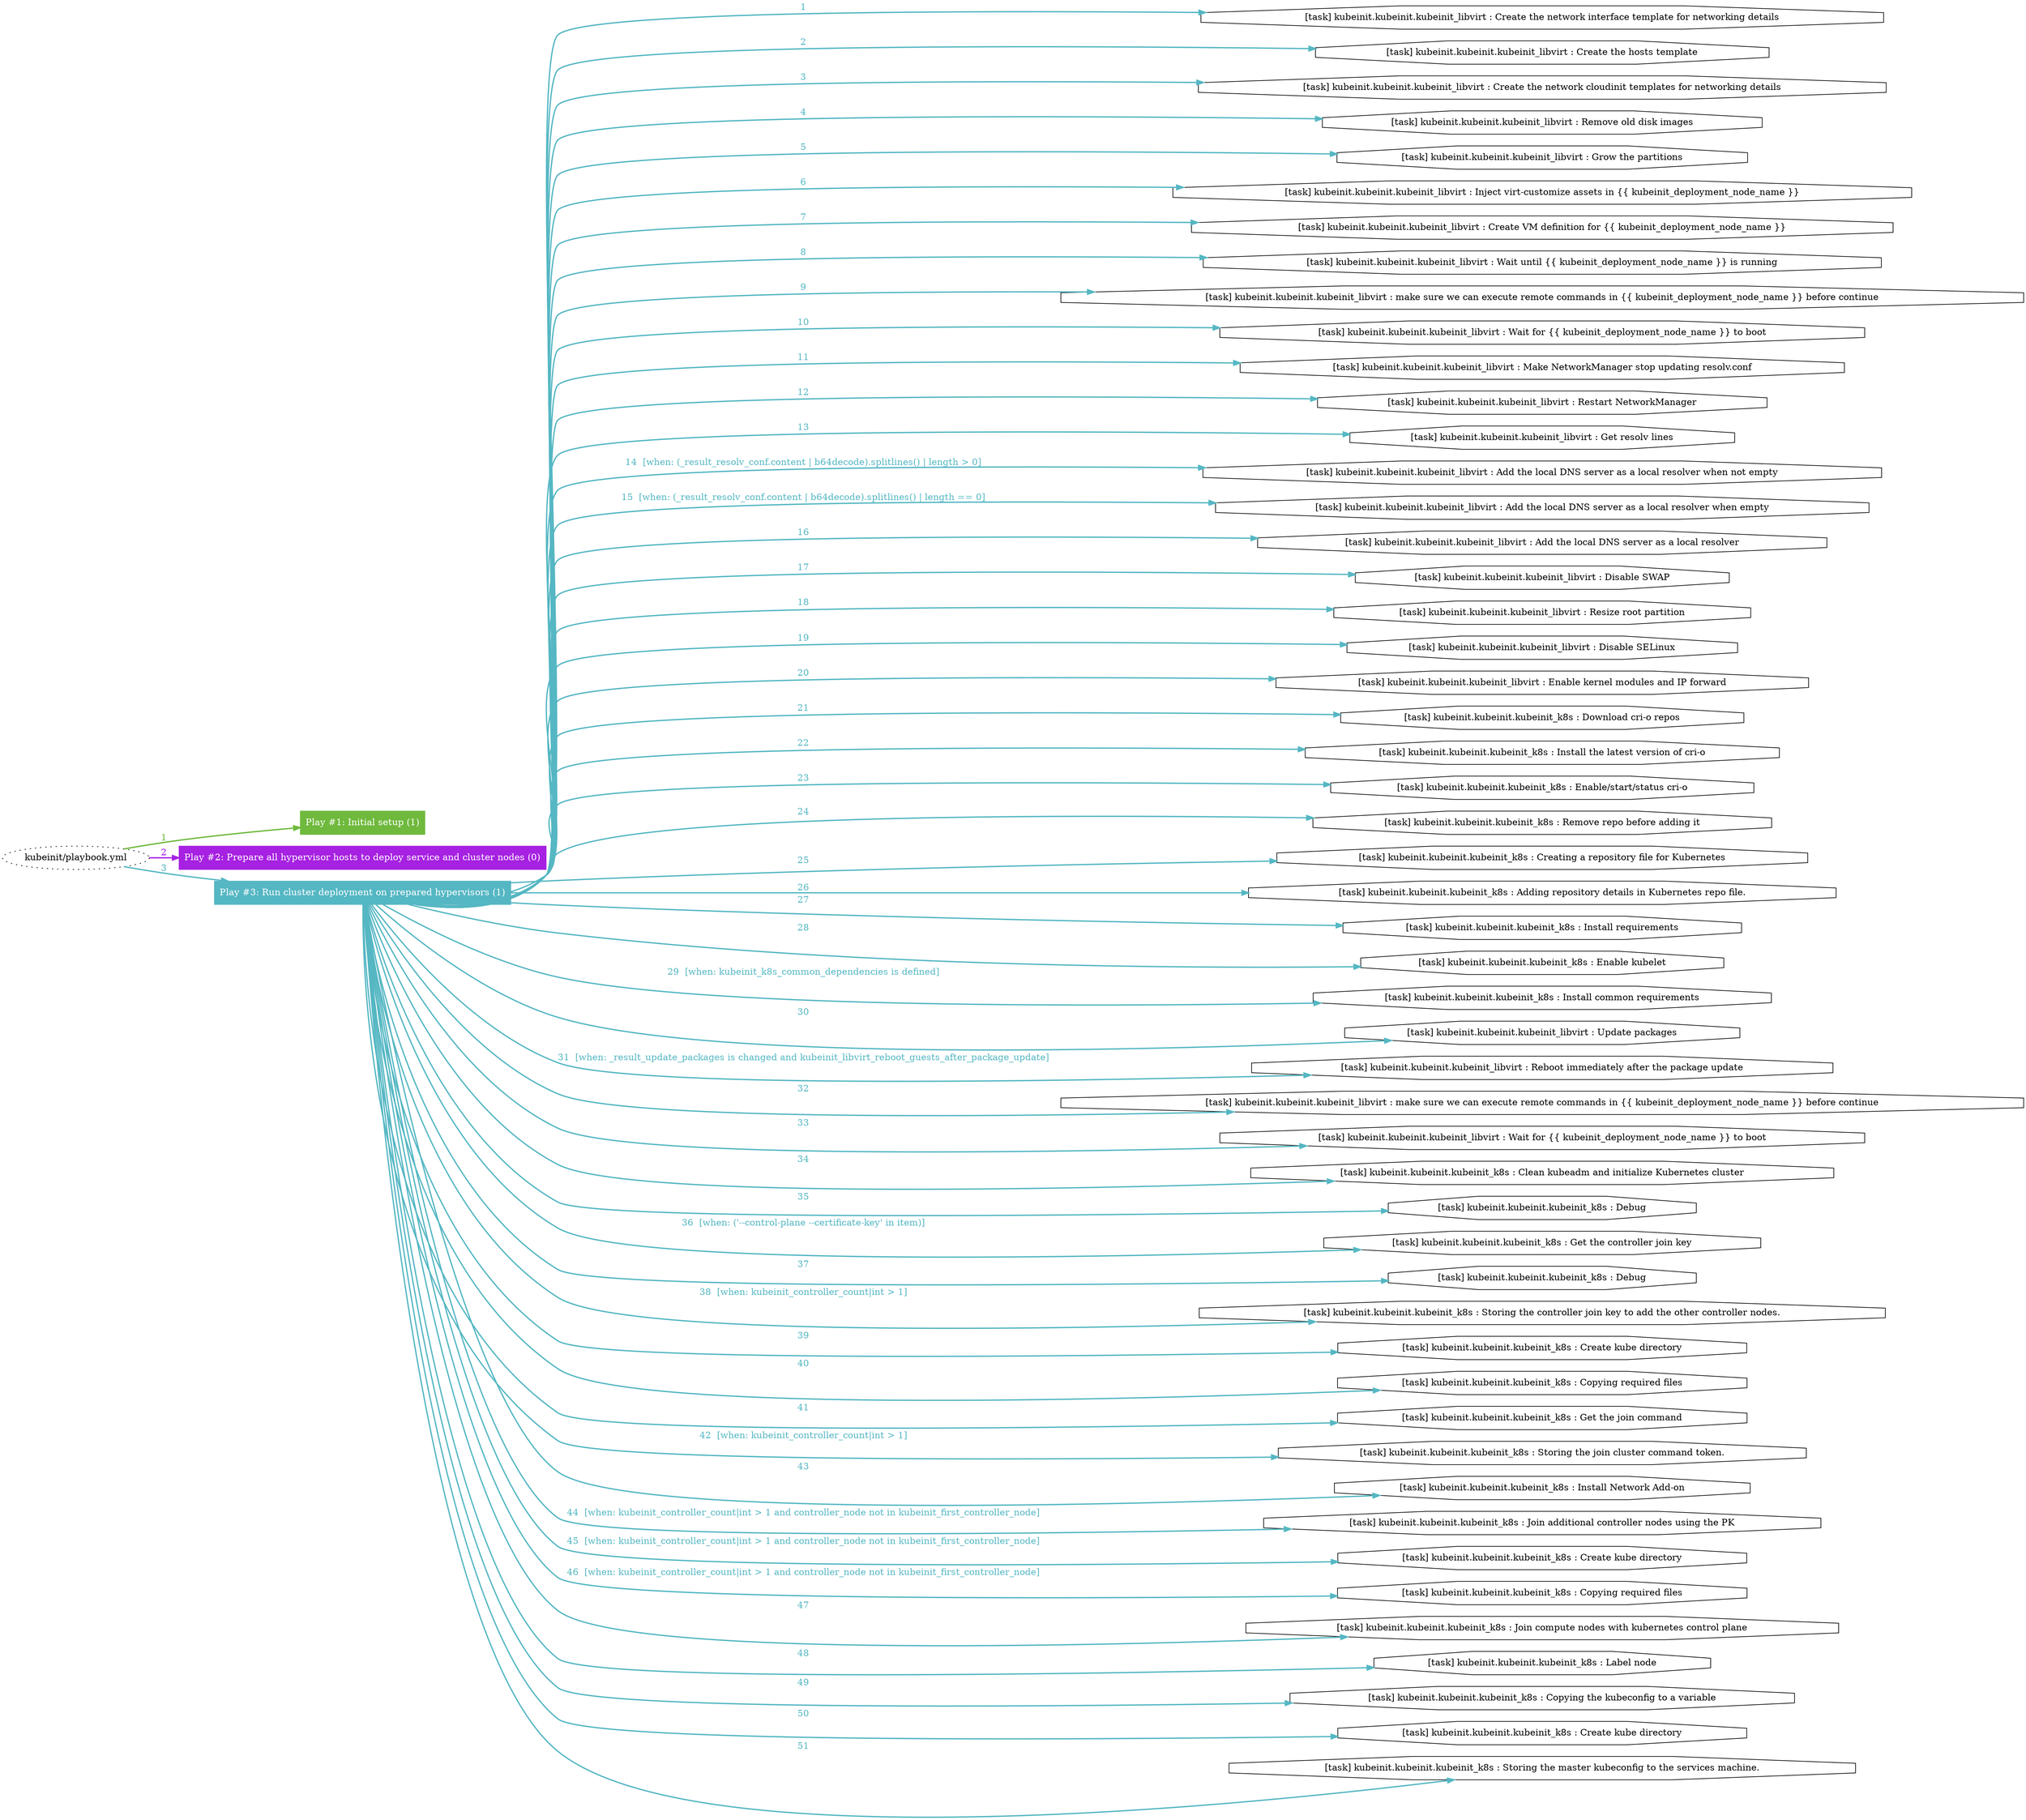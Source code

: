 digraph "kubeinit/playbook.yml "{
	graph [concentrate=true ordering=in rankdir=LR ratio=fill]
	edge [esep=5 sep=10]
	"kubeinit/playbook.yml" [id=root_node style=dotted]
	subgraph "Play #1: Initial setup (1) "{
		"Play #1: Initial setup (1)" [color="#6fb93d" fontcolor="#ffffff" id="play_e5c22b72-7e9c-4a1f-8862-897036be38ac" shape=box style=filled tooltip=localhost]
		"kubeinit/playbook.yml" -> "Play #1: Initial setup (1)" [label=1 color="#6fb93d" fontcolor="#6fb93d" id="edge_e3e21817-93b1-4a2f-8c13-40b528638394" style=bold]
	}
	subgraph "Play #2: Prepare all hypervisor hosts to deploy service and cluster nodes (0) "{
		"Play #2: Prepare all hypervisor hosts to deploy service and cluster nodes (0)" [color="#a621e1" fontcolor="#ffffff" id="play_58d29c93-9e50-4f4d-bc79-5d04fa053201" shape=box style=filled tooltip=""]
		"kubeinit/playbook.yml" -> "Play #2: Prepare all hypervisor hosts to deploy service and cluster nodes (0)" [label=2 color="#a621e1" fontcolor="#a621e1" id="edge_a31a8cf8-fc87-4d6c-abe2-1da456d46f84" style=bold]
	}
	subgraph "Play #3: Run cluster deployment on prepared hypervisors (1) "{
		"Play #3: Run cluster deployment on prepared hypervisors (1)" [color="#55b7c3" fontcolor="#ffffff" id="play_83b7996a-c3f9-4e87-8093-d6be635441e0" shape=box style=filled tooltip=localhost]
		"kubeinit/playbook.yml" -> "Play #3: Run cluster deployment on prepared hypervisors (1)" [label=3 color="#55b7c3" fontcolor="#55b7c3" id="edge_ff6622ec-8580-43e3-9ac4-b8dbac9e6369" style=bold]
		"task_6fc8f6ea-4069-4e95-81b9-8b8153967a2b" [label="[task] kubeinit.kubeinit.kubeinit_libvirt : Create the network interface template for networking details" id="task_6fc8f6ea-4069-4e95-81b9-8b8153967a2b" shape=octagon tooltip="[task] kubeinit.kubeinit.kubeinit_libvirt : Create the network interface template for networking details"]
		"Play #3: Run cluster deployment on prepared hypervisors (1)" -> "task_6fc8f6ea-4069-4e95-81b9-8b8153967a2b" [label=1 color="#55b7c3" fontcolor="#55b7c3" id="edge_3250efeb-4d01-4830-91e6-9759f1ef7f8f" style=bold]
		"task_e8ae8ad5-d3e3-4514-ae3f-3230ce0ba55b" [label="[task] kubeinit.kubeinit.kubeinit_libvirt : Create the hosts template" id="task_e8ae8ad5-d3e3-4514-ae3f-3230ce0ba55b" shape=octagon tooltip="[task] kubeinit.kubeinit.kubeinit_libvirt : Create the hosts template"]
		"Play #3: Run cluster deployment on prepared hypervisors (1)" -> "task_e8ae8ad5-d3e3-4514-ae3f-3230ce0ba55b" [label=2 color="#55b7c3" fontcolor="#55b7c3" id="edge_bc5239d7-55a4-4762-b227-476c934d0af2" style=bold]
		"task_f0c6232e-9485-461a-aa81-e69d14f0d807" [label="[task] kubeinit.kubeinit.kubeinit_libvirt : Create the network cloudinit templates for networking details" id="task_f0c6232e-9485-461a-aa81-e69d14f0d807" shape=octagon tooltip="[task] kubeinit.kubeinit.kubeinit_libvirt : Create the network cloudinit templates for networking details"]
		"Play #3: Run cluster deployment on prepared hypervisors (1)" -> "task_f0c6232e-9485-461a-aa81-e69d14f0d807" [label=3 color="#55b7c3" fontcolor="#55b7c3" id="edge_3641c7bc-495e-44b4-b8ff-50eb22669a4b" style=bold]
		"task_d7a1d3bd-b29c-44d9-816a-b2c5f3acc6b9" [label="[task] kubeinit.kubeinit.kubeinit_libvirt : Remove old disk images" id="task_d7a1d3bd-b29c-44d9-816a-b2c5f3acc6b9" shape=octagon tooltip="[task] kubeinit.kubeinit.kubeinit_libvirt : Remove old disk images"]
		"Play #3: Run cluster deployment on prepared hypervisors (1)" -> "task_d7a1d3bd-b29c-44d9-816a-b2c5f3acc6b9" [label=4 color="#55b7c3" fontcolor="#55b7c3" id="edge_ea76cab5-7829-4152-adb6-5322f011ea32" style=bold]
		"task_445faaca-e91d-4d3f-9a0b-c44372ba836d" [label="[task] kubeinit.kubeinit.kubeinit_libvirt : Grow the partitions" id="task_445faaca-e91d-4d3f-9a0b-c44372ba836d" shape=octagon tooltip="[task] kubeinit.kubeinit.kubeinit_libvirt : Grow the partitions"]
		"Play #3: Run cluster deployment on prepared hypervisors (1)" -> "task_445faaca-e91d-4d3f-9a0b-c44372ba836d" [label=5 color="#55b7c3" fontcolor="#55b7c3" id="edge_00609875-e89d-4dd1-8f6b-6fb562ed98b5" style=bold]
		"task_e155af35-c3b6-4682-85ba-f16128625b9a" [label="[task] kubeinit.kubeinit.kubeinit_libvirt : Inject virt-customize assets in {{ kubeinit_deployment_node_name }}" id="task_e155af35-c3b6-4682-85ba-f16128625b9a" shape=octagon tooltip="[task] kubeinit.kubeinit.kubeinit_libvirt : Inject virt-customize assets in {{ kubeinit_deployment_node_name }}"]
		"Play #3: Run cluster deployment on prepared hypervisors (1)" -> "task_e155af35-c3b6-4682-85ba-f16128625b9a" [label=6 color="#55b7c3" fontcolor="#55b7c3" id="edge_e9366eee-7c3b-4fc5-9942-6ba0ad6816cb" style=bold]
		"task_cec3d038-5d10-4f44-8450-3e31b238dcf6" [label="[task] kubeinit.kubeinit.kubeinit_libvirt : Create VM definition for {{ kubeinit_deployment_node_name }}" id="task_cec3d038-5d10-4f44-8450-3e31b238dcf6" shape=octagon tooltip="[task] kubeinit.kubeinit.kubeinit_libvirt : Create VM definition for {{ kubeinit_deployment_node_name }}"]
		"Play #3: Run cluster deployment on prepared hypervisors (1)" -> "task_cec3d038-5d10-4f44-8450-3e31b238dcf6" [label=7 color="#55b7c3" fontcolor="#55b7c3" id="edge_0ce65924-83d8-49e6-8ca1-37a44c5d459d" style=bold]
		"task_6877a9b8-643c-4105-a580-66eac81d7a82" [label="[task] kubeinit.kubeinit.kubeinit_libvirt : Wait until {{ kubeinit_deployment_node_name }} is running" id="task_6877a9b8-643c-4105-a580-66eac81d7a82" shape=octagon tooltip="[task] kubeinit.kubeinit.kubeinit_libvirt : Wait until {{ kubeinit_deployment_node_name }} is running"]
		"Play #3: Run cluster deployment on prepared hypervisors (1)" -> "task_6877a9b8-643c-4105-a580-66eac81d7a82" [label=8 color="#55b7c3" fontcolor="#55b7c3" id="edge_49e9308c-d786-4b37-95e9-630be21ba07e" style=bold]
		"task_6a4b425c-8d2f-46d4-be13-46848eb9890a" [label="[task] kubeinit.kubeinit.kubeinit_libvirt : make sure we can execute remote commands in {{ kubeinit_deployment_node_name }} before continue" id="task_6a4b425c-8d2f-46d4-be13-46848eb9890a" shape=octagon tooltip="[task] kubeinit.kubeinit.kubeinit_libvirt : make sure we can execute remote commands in {{ kubeinit_deployment_node_name }} before continue"]
		"Play #3: Run cluster deployment on prepared hypervisors (1)" -> "task_6a4b425c-8d2f-46d4-be13-46848eb9890a" [label=9 color="#55b7c3" fontcolor="#55b7c3" id="edge_72467d2d-cbcd-438c-a9b6-d554ab411f46" style=bold]
		"task_f1267b7c-5b1c-4831-b598-6a3602b486ed" [label="[task] kubeinit.kubeinit.kubeinit_libvirt : Wait for {{ kubeinit_deployment_node_name }} to boot" id="task_f1267b7c-5b1c-4831-b598-6a3602b486ed" shape=octagon tooltip="[task] kubeinit.kubeinit.kubeinit_libvirt : Wait for {{ kubeinit_deployment_node_name }} to boot"]
		"Play #3: Run cluster deployment on prepared hypervisors (1)" -> "task_f1267b7c-5b1c-4831-b598-6a3602b486ed" [label=10 color="#55b7c3" fontcolor="#55b7c3" id="edge_82d3dfa6-b1dd-45fc-8e32-edfe295785e9" style=bold]
		"task_9c6b2e88-66c9-4c2f-b996-edeef8791819" [label="[task] kubeinit.kubeinit.kubeinit_libvirt : Make NetworkManager stop updating resolv.conf" id="task_9c6b2e88-66c9-4c2f-b996-edeef8791819" shape=octagon tooltip="[task] kubeinit.kubeinit.kubeinit_libvirt : Make NetworkManager stop updating resolv.conf"]
		"Play #3: Run cluster deployment on prepared hypervisors (1)" -> "task_9c6b2e88-66c9-4c2f-b996-edeef8791819" [label=11 color="#55b7c3" fontcolor="#55b7c3" id="edge_26518373-b149-4233-bd02-aa26dbd86236" style=bold]
		"task_bbb384bd-49f0-4107-a22d-e91d526d6326" [label="[task] kubeinit.kubeinit.kubeinit_libvirt : Restart NetworkManager" id="task_bbb384bd-49f0-4107-a22d-e91d526d6326" shape=octagon tooltip="[task] kubeinit.kubeinit.kubeinit_libvirt : Restart NetworkManager"]
		"Play #3: Run cluster deployment on prepared hypervisors (1)" -> "task_bbb384bd-49f0-4107-a22d-e91d526d6326" [label=12 color="#55b7c3" fontcolor="#55b7c3" id="edge_29af464f-9d67-4ef3-a923-9b13b7b19260" style=bold]
		"task_42b62935-2e92-4a5f-891e-a3094a29337e" [label="[task] kubeinit.kubeinit.kubeinit_libvirt : Get resolv lines" id="task_42b62935-2e92-4a5f-891e-a3094a29337e" shape=octagon tooltip="[task] kubeinit.kubeinit.kubeinit_libvirt : Get resolv lines"]
		"Play #3: Run cluster deployment on prepared hypervisors (1)" -> "task_42b62935-2e92-4a5f-891e-a3094a29337e" [label=13 color="#55b7c3" fontcolor="#55b7c3" id="edge_b8ce7ec8-0d29-4d99-b8b9-49cd7a19d340" style=bold]
		"task_76deffe6-9041-41fe-89ff-ac3d843f5ff5" [label="[task] kubeinit.kubeinit.kubeinit_libvirt : Add the local DNS server as a local resolver when not empty" id="task_76deffe6-9041-41fe-89ff-ac3d843f5ff5" shape=octagon tooltip="[task] kubeinit.kubeinit.kubeinit_libvirt : Add the local DNS server as a local resolver when not empty"]
		"Play #3: Run cluster deployment on prepared hypervisors (1)" -> "task_76deffe6-9041-41fe-89ff-ac3d843f5ff5" [label="14  [when: (_result_resolv_conf.content | b64decode).splitlines() | length > 0]" color="#55b7c3" fontcolor="#55b7c3" id="edge_8d18c1f1-70fa-4fd3-978c-814281e0e94d" style=bold]
		"task_01b01865-57a4-4e6c-a84b-939ee645b84b" [label="[task] kubeinit.kubeinit.kubeinit_libvirt : Add the local DNS server as a local resolver when empty" id="task_01b01865-57a4-4e6c-a84b-939ee645b84b" shape=octagon tooltip="[task] kubeinit.kubeinit.kubeinit_libvirt : Add the local DNS server as a local resolver when empty"]
		"Play #3: Run cluster deployment on prepared hypervisors (1)" -> "task_01b01865-57a4-4e6c-a84b-939ee645b84b" [label="15  [when: (_result_resolv_conf.content | b64decode).splitlines() | length == 0]" color="#55b7c3" fontcolor="#55b7c3" id="edge_1cdf4f8e-a7b4-4430-be77-8d51eda2dbe2" style=bold]
		"task_3de7c7c7-43c8-4d39-bbcd-c636a52792ca" [label="[task] kubeinit.kubeinit.kubeinit_libvirt : Add the local DNS server as a local resolver" id="task_3de7c7c7-43c8-4d39-bbcd-c636a52792ca" shape=octagon tooltip="[task] kubeinit.kubeinit.kubeinit_libvirt : Add the local DNS server as a local resolver"]
		"Play #3: Run cluster deployment on prepared hypervisors (1)" -> "task_3de7c7c7-43c8-4d39-bbcd-c636a52792ca" [label=16 color="#55b7c3" fontcolor="#55b7c3" id="edge_3ab8442a-9c7a-48bd-92cd-5aefeaf9d579" style=bold]
		"task_7fc0a7d5-1371-4426-94a2-94cf4a69fba5" [label="[task] kubeinit.kubeinit.kubeinit_libvirt : Disable SWAP" id="task_7fc0a7d5-1371-4426-94a2-94cf4a69fba5" shape=octagon tooltip="[task] kubeinit.kubeinit.kubeinit_libvirt : Disable SWAP"]
		"Play #3: Run cluster deployment on prepared hypervisors (1)" -> "task_7fc0a7d5-1371-4426-94a2-94cf4a69fba5" [label=17 color="#55b7c3" fontcolor="#55b7c3" id="edge_4954041f-0397-45e0-820f-7660d082d00e" style=bold]
		"task_df6de881-61ce-4814-89f7-795b6f70653e" [label="[task] kubeinit.kubeinit.kubeinit_libvirt : Resize root partition" id="task_df6de881-61ce-4814-89f7-795b6f70653e" shape=octagon tooltip="[task] kubeinit.kubeinit.kubeinit_libvirt : Resize root partition"]
		"Play #3: Run cluster deployment on prepared hypervisors (1)" -> "task_df6de881-61ce-4814-89f7-795b6f70653e" [label=18 color="#55b7c3" fontcolor="#55b7c3" id="edge_47f3617b-67b7-481c-8a25-65dc1781b610" style=bold]
		"task_c2837d37-aeec-4f4a-8802-1de22a0f71af" [label="[task] kubeinit.kubeinit.kubeinit_libvirt : Disable SELinux" id="task_c2837d37-aeec-4f4a-8802-1de22a0f71af" shape=octagon tooltip="[task] kubeinit.kubeinit.kubeinit_libvirt : Disable SELinux"]
		"Play #3: Run cluster deployment on prepared hypervisors (1)" -> "task_c2837d37-aeec-4f4a-8802-1de22a0f71af" [label=19 color="#55b7c3" fontcolor="#55b7c3" id="edge_267ab612-1ffa-49b0-9e01-ef665971e886" style=bold]
		"task_f18aaa03-9f2e-4552-88c1-3076a5155001" [label="[task] kubeinit.kubeinit.kubeinit_libvirt : Enable kernel modules and IP forward" id="task_f18aaa03-9f2e-4552-88c1-3076a5155001" shape=octagon tooltip="[task] kubeinit.kubeinit.kubeinit_libvirt : Enable kernel modules and IP forward"]
		"Play #3: Run cluster deployment on prepared hypervisors (1)" -> "task_f18aaa03-9f2e-4552-88c1-3076a5155001" [label=20 color="#55b7c3" fontcolor="#55b7c3" id="edge_0e909ca4-529a-46e6-962d-f34365499956" style=bold]
		"task_d51ae714-2df6-4d3f-93fa-735998c2ac0a" [label="[task] kubeinit.kubeinit.kubeinit_k8s : Download cri-o repos" id="task_d51ae714-2df6-4d3f-93fa-735998c2ac0a" shape=octagon tooltip="[task] kubeinit.kubeinit.kubeinit_k8s : Download cri-o repos"]
		"Play #3: Run cluster deployment on prepared hypervisors (1)" -> "task_d51ae714-2df6-4d3f-93fa-735998c2ac0a" [label=21 color="#55b7c3" fontcolor="#55b7c3" id="edge_c6921218-87ca-4532-8490-ef2320dd10fe" style=bold]
		"task_65b79ae4-0553-477f-a80d-855de87f5b9c" [label="[task] kubeinit.kubeinit.kubeinit_k8s : Install the latest version of cri-o" id="task_65b79ae4-0553-477f-a80d-855de87f5b9c" shape=octagon tooltip="[task] kubeinit.kubeinit.kubeinit_k8s : Install the latest version of cri-o"]
		"Play #3: Run cluster deployment on prepared hypervisors (1)" -> "task_65b79ae4-0553-477f-a80d-855de87f5b9c" [label=22 color="#55b7c3" fontcolor="#55b7c3" id="edge_0f37d193-1c0e-4333-a283-2dd576968d30" style=bold]
		"task_f6ad7e5c-f363-45fe-a964-112ecc2b3624" [label="[task] kubeinit.kubeinit.kubeinit_k8s : Enable/start/status cri-o" id="task_f6ad7e5c-f363-45fe-a964-112ecc2b3624" shape=octagon tooltip="[task] kubeinit.kubeinit.kubeinit_k8s : Enable/start/status cri-o"]
		"Play #3: Run cluster deployment on prepared hypervisors (1)" -> "task_f6ad7e5c-f363-45fe-a964-112ecc2b3624" [label=23 color="#55b7c3" fontcolor="#55b7c3" id="edge_b5521fca-3972-4fc6-8a80-1fc2de17228f" style=bold]
		"task_705d9558-b4ef-4efa-bd3a-5fff6214d114" [label="[task] kubeinit.kubeinit.kubeinit_k8s : Remove repo before adding it" id="task_705d9558-b4ef-4efa-bd3a-5fff6214d114" shape=octagon tooltip="[task] kubeinit.kubeinit.kubeinit_k8s : Remove repo before adding it"]
		"Play #3: Run cluster deployment on prepared hypervisors (1)" -> "task_705d9558-b4ef-4efa-bd3a-5fff6214d114" [label=24 color="#55b7c3" fontcolor="#55b7c3" id="edge_41f41509-4a51-49db-89f3-cc5272cec299" style=bold]
		"task_4422964a-a9ec-474e-8ea8-c67c061db0ae" [label="[task] kubeinit.kubeinit.kubeinit_k8s : Creating a repository file for Kubernetes" id="task_4422964a-a9ec-474e-8ea8-c67c061db0ae" shape=octagon tooltip="[task] kubeinit.kubeinit.kubeinit_k8s : Creating a repository file for Kubernetes"]
		"Play #3: Run cluster deployment on prepared hypervisors (1)" -> "task_4422964a-a9ec-474e-8ea8-c67c061db0ae" [label=25 color="#55b7c3" fontcolor="#55b7c3" id="edge_ac78ce35-0cae-437f-ac68-dd3383194530" style=bold]
		"task_646f62cd-b80c-456a-9e1e-62c30c7a4027" [label="[task] kubeinit.kubeinit.kubeinit_k8s : Adding repository details in Kubernetes repo file." id="task_646f62cd-b80c-456a-9e1e-62c30c7a4027" shape=octagon tooltip="[task] kubeinit.kubeinit.kubeinit_k8s : Adding repository details in Kubernetes repo file."]
		"Play #3: Run cluster deployment on prepared hypervisors (1)" -> "task_646f62cd-b80c-456a-9e1e-62c30c7a4027" [label=26 color="#55b7c3" fontcolor="#55b7c3" id="edge_5f2b486d-d5d7-4731-8690-eface7b07bcf" style=bold]
		"task_d04083e0-4b25-4ea5-8e08-3c32cd218532" [label="[task] kubeinit.kubeinit.kubeinit_k8s : Install requirements" id="task_d04083e0-4b25-4ea5-8e08-3c32cd218532" shape=octagon tooltip="[task] kubeinit.kubeinit.kubeinit_k8s : Install requirements"]
		"Play #3: Run cluster deployment on prepared hypervisors (1)" -> "task_d04083e0-4b25-4ea5-8e08-3c32cd218532" [label=27 color="#55b7c3" fontcolor="#55b7c3" id="edge_84b39c9f-c0aa-4586-acc4-c2959aa930a8" style=bold]
		"task_be8b66ac-c2db-4c47-beb8-7672c83c80b6" [label="[task] kubeinit.kubeinit.kubeinit_k8s : Enable kubelet" id="task_be8b66ac-c2db-4c47-beb8-7672c83c80b6" shape=octagon tooltip="[task] kubeinit.kubeinit.kubeinit_k8s : Enable kubelet"]
		"Play #3: Run cluster deployment on prepared hypervisors (1)" -> "task_be8b66ac-c2db-4c47-beb8-7672c83c80b6" [label=28 color="#55b7c3" fontcolor="#55b7c3" id="edge_36a1c541-046d-4024-abfb-a705dc214e7b" style=bold]
		"task_8e3d222c-3794-4ec6-be8f-6c5933c279a1" [label="[task] kubeinit.kubeinit.kubeinit_k8s : Install common requirements" id="task_8e3d222c-3794-4ec6-be8f-6c5933c279a1" shape=octagon tooltip="[task] kubeinit.kubeinit.kubeinit_k8s : Install common requirements"]
		"Play #3: Run cluster deployment on prepared hypervisors (1)" -> "task_8e3d222c-3794-4ec6-be8f-6c5933c279a1" [label="29  [when: kubeinit_k8s_common_dependencies is defined]" color="#55b7c3" fontcolor="#55b7c3" id="edge_96d84dd2-398f-4c72-8da6-cfc8d1392904" style=bold]
		"task_e4a311b7-1842-4a2e-bb6a-b2ad8aac8133" [label="[task] kubeinit.kubeinit.kubeinit_libvirt : Update packages" id="task_e4a311b7-1842-4a2e-bb6a-b2ad8aac8133" shape=octagon tooltip="[task] kubeinit.kubeinit.kubeinit_libvirt : Update packages"]
		"Play #3: Run cluster deployment on prepared hypervisors (1)" -> "task_e4a311b7-1842-4a2e-bb6a-b2ad8aac8133" [label=30 color="#55b7c3" fontcolor="#55b7c3" id="edge_e4e00b61-db3a-4ce4-b425-4720440ff431" style=bold]
		"task_6602d08f-21a1-4438-9944-d846f42d5bcb" [label="[task] kubeinit.kubeinit.kubeinit_libvirt : Reboot immediately after the package update" id="task_6602d08f-21a1-4438-9944-d846f42d5bcb" shape=octagon tooltip="[task] kubeinit.kubeinit.kubeinit_libvirt : Reboot immediately after the package update"]
		"Play #3: Run cluster deployment on prepared hypervisors (1)" -> "task_6602d08f-21a1-4438-9944-d846f42d5bcb" [label="31  [when: _result_update_packages is changed and kubeinit_libvirt_reboot_guests_after_package_update]" color="#55b7c3" fontcolor="#55b7c3" id="edge_8d919386-1cab-4a5f-a85f-31e6076d6aa9" style=bold]
		"task_f9affe4a-f0e0-437b-a66e-9bd152da7ae5" [label="[task] kubeinit.kubeinit.kubeinit_libvirt : make sure we can execute remote commands in {{ kubeinit_deployment_node_name }} before continue" id="task_f9affe4a-f0e0-437b-a66e-9bd152da7ae5" shape=octagon tooltip="[task] kubeinit.kubeinit.kubeinit_libvirt : make sure we can execute remote commands in {{ kubeinit_deployment_node_name }} before continue"]
		"Play #3: Run cluster deployment on prepared hypervisors (1)" -> "task_f9affe4a-f0e0-437b-a66e-9bd152da7ae5" [label=32 color="#55b7c3" fontcolor="#55b7c3" id="edge_d01cef20-237e-4fdf-b952-23c0f3a3344f" style=bold]
		"task_a10e2977-6412-4d9d-8f56-2657c3bdb55e" [label="[task] kubeinit.kubeinit.kubeinit_libvirt : Wait for {{ kubeinit_deployment_node_name }} to boot" id="task_a10e2977-6412-4d9d-8f56-2657c3bdb55e" shape=octagon tooltip="[task] kubeinit.kubeinit.kubeinit_libvirt : Wait for {{ kubeinit_deployment_node_name }} to boot"]
		"Play #3: Run cluster deployment on prepared hypervisors (1)" -> "task_a10e2977-6412-4d9d-8f56-2657c3bdb55e" [label=33 color="#55b7c3" fontcolor="#55b7c3" id="edge_35fb733e-3b5c-48ca-bdd2-5a5710b420e2" style=bold]
		"task_5dc9e16f-f867-4412-a568-c1785c5019ee" [label="[task] kubeinit.kubeinit.kubeinit_k8s : Clean kubeadm and initialize Kubernetes cluster" id="task_5dc9e16f-f867-4412-a568-c1785c5019ee" shape=octagon tooltip="[task] kubeinit.kubeinit.kubeinit_k8s : Clean kubeadm and initialize Kubernetes cluster"]
		"Play #3: Run cluster deployment on prepared hypervisors (1)" -> "task_5dc9e16f-f867-4412-a568-c1785c5019ee" [label=34 color="#55b7c3" fontcolor="#55b7c3" id="edge_d6004273-1c47-4ba6-9e85-8aca2558e0c2" style=bold]
		"task_3b9c9b5d-2884-4776-8b56-8c930fb93242" [label="[task] kubeinit.kubeinit.kubeinit_k8s : Debug" id="task_3b9c9b5d-2884-4776-8b56-8c930fb93242" shape=octagon tooltip="[task] kubeinit.kubeinit.kubeinit_k8s : Debug"]
		"Play #3: Run cluster deployment on prepared hypervisors (1)" -> "task_3b9c9b5d-2884-4776-8b56-8c930fb93242" [label=35 color="#55b7c3" fontcolor="#55b7c3" id="edge_33735d72-9fa1-498b-bbbf-1ce25e641186" style=bold]
		"task_ec0e87f4-9ca5-4d6c-83f8-325ab23a2594" [label="[task] kubeinit.kubeinit.kubeinit_k8s : Get the controller join key" id="task_ec0e87f4-9ca5-4d6c-83f8-325ab23a2594" shape=octagon tooltip="[task] kubeinit.kubeinit.kubeinit_k8s : Get the controller join key"]
		"Play #3: Run cluster deployment on prepared hypervisors (1)" -> "task_ec0e87f4-9ca5-4d6c-83f8-325ab23a2594" [label="36  [when: ('--control-plane --certificate-key' in item)]" color="#55b7c3" fontcolor="#55b7c3" id="edge_0fb4b623-3223-4b2c-ac48-fc5de2ba9c03" style=bold]
		"task_1f06cd41-94a2-447d-a43a-03a16014a89e" [label="[task] kubeinit.kubeinit.kubeinit_k8s : Debug" id="task_1f06cd41-94a2-447d-a43a-03a16014a89e" shape=octagon tooltip="[task] kubeinit.kubeinit.kubeinit_k8s : Debug"]
		"Play #3: Run cluster deployment on prepared hypervisors (1)" -> "task_1f06cd41-94a2-447d-a43a-03a16014a89e" [label=37 color="#55b7c3" fontcolor="#55b7c3" id="edge_b1b1b445-ffc0-4735-b470-1050f29f6ba0" style=bold]
		"task_9f265560-27b0-4731-a77f-07617db89b99" [label="[task] kubeinit.kubeinit.kubeinit_k8s : Storing the controller join key to add the other controller nodes." id="task_9f265560-27b0-4731-a77f-07617db89b99" shape=octagon tooltip="[task] kubeinit.kubeinit.kubeinit_k8s : Storing the controller join key to add the other controller nodes."]
		"Play #3: Run cluster deployment on prepared hypervisors (1)" -> "task_9f265560-27b0-4731-a77f-07617db89b99" [label="38  [when: kubeinit_controller_count|int > 1]" color="#55b7c3" fontcolor="#55b7c3" id="edge_836fed52-8925-45c8-b883-28bfd5e0623c" style=bold]
		"task_81f3e166-d732-4750-87b3-a98e0bb1b2b7" [label="[task] kubeinit.kubeinit.kubeinit_k8s : Create kube directory" id="task_81f3e166-d732-4750-87b3-a98e0bb1b2b7" shape=octagon tooltip="[task] kubeinit.kubeinit.kubeinit_k8s : Create kube directory"]
		"Play #3: Run cluster deployment on prepared hypervisors (1)" -> "task_81f3e166-d732-4750-87b3-a98e0bb1b2b7" [label=39 color="#55b7c3" fontcolor="#55b7c3" id="edge_ddd72bc0-9262-4d87-805a-19cfafedc672" style=bold]
		"task_a27a1d2e-499f-475d-b54c-ceaf5a0b79db" [label="[task] kubeinit.kubeinit.kubeinit_k8s : Copying required files" id="task_a27a1d2e-499f-475d-b54c-ceaf5a0b79db" shape=octagon tooltip="[task] kubeinit.kubeinit.kubeinit_k8s : Copying required files"]
		"Play #3: Run cluster deployment on prepared hypervisors (1)" -> "task_a27a1d2e-499f-475d-b54c-ceaf5a0b79db" [label=40 color="#55b7c3" fontcolor="#55b7c3" id="edge_5461242c-31e2-45d9-a19b-da803514f804" style=bold]
		"task_f5658ccc-4227-4d47-abc1-e16d19b8302a" [label="[task] kubeinit.kubeinit.kubeinit_k8s : Get the join command" id="task_f5658ccc-4227-4d47-abc1-e16d19b8302a" shape=octagon tooltip="[task] kubeinit.kubeinit.kubeinit_k8s : Get the join command"]
		"Play #3: Run cluster deployment on prepared hypervisors (1)" -> "task_f5658ccc-4227-4d47-abc1-e16d19b8302a" [label=41 color="#55b7c3" fontcolor="#55b7c3" id="edge_735cb571-b5e0-4fb4-80be-eebabc9679eb" style=bold]
		"task_00e6f9f9-4029-4c4f-9b72-5fb267bb26ea" [label="[task] kubeinit.kubeinit.kubeinit_k8s : Storing the join cluster command token." id="task_00e6f9f9-4029-4c4f-9b72-5fb267bb26ea" shape=octagon tooltip="[task] kubeinit.kubeinit.kubeinit_k8s : Storing the join cluster command token."]
		"Play #3: Run cluster deployment on prepared hypervisors (1)" -> "task_00e6f9f9-4029-4c4f-9b72-5fb267bb26ea" [label="42  [when: kubeinit_controller_count|int > 1]" color="#55b7c3" fontcolor="#55b7c3" id="edge_e520cda6-eaba-44e4-91d8-31d3e95fa4d2" style=bold]
		"task_f016501d-8e44-4002-8f14-dd717757f2cb" [label="[task] kubeinit.kubeinit.kubeinit_k8s : Install Network Add-on" id="task_f016501d-8e44-4002-8f14-dd717757f2cb" shape=octagon tooltip="[task] kubeinit.kubeinit.kubeinit_k8s : Install Network Add-on"]
		"Play #3: Run cluster deployment on prepared hypervisors (1)" -> "task_f016501d-8e44-4002-8f14-dd717757f2cb" [label=43 color="#55b7c3" fontcolor="#55b7c3" id="edge_b05389ee-2d5a-42f5-8a70-7aa8707de808" style=bold]
		"task_f2af1f10-9b89-484f-9d39-761b30ef40f1" [label="[task] kubeinit.kubeinit.kubeinit_k8s : Join additional controller nodes using the PK" id="task_f2af1f10-9b89-484f-9d39-761b30ef40f1" shape=octagon tooltip="[task] kubeinit.kubeinit.kubeinit_k8s : Join additional controller nodes using the PK"]
		"Play #3: Run cluster deployment on prepared hypervisors (1)" -> "task_f2af1f10-9b89-484f-9d39-761b30ef40f1" [label="44  [when: kubeinit_controller_count|int > 1 and controller_node not in kubeinit_first_controller_node]" color="#55b7c3" fontcolor="#55b7c3" id="edge_000421dd-32e5-46c2-8a51-fc55f31eabaa" style=bold]
		"task_2cbc3244-b100-4194-bbb9-3ee4fa623a7e" [label="[task] kubeinit.kubeinit.kubeinit_k8s : Create kube directory" id="task_2cbc3244-b100-4194-bbb9-3ee4fa623a7e" shape=octagon tooltip="[task] kubeinit.kubeinit.kubeinit_k8s : Create kube directory"]
		"Play #3: Run cluster deployment on prepared hypervisors (1)" -> "task_2cbc3244-b100-4194-bbb9-3ee4fa623a7e" [label="45  [when: kubeinit_controller_count|int > 1 and controller_node not in kubeinit_first_controller_node]" color="#55b7c3" fontcolor="#55b7c3" id="edge_da884c41-5b26-4441-9840-f6a9a5588064" style=bold]
		"task_a3e84bbf-9af9-4f2e-939a-d799a1e480d6" [label="[task] kubeinit.kubeinit.kubeinit_k8s : Copying required files" id="task_a3e84bbf-9af9-4f2e-939a-d799a1e480d6" shape=octagon tooltip="[task] kubeinit.kubeinit.kubeinit_k8s : Copying required files"]
		"Play #3: Run cluster deployment on prepared hypervisors (1)" -> "task_a3e84bbf-9af9-4f2e-939a-d799a1e480d6" [label="46  [when: kubeinit_controller_count|int > 1 and controller_node not in kubeinit_first_controller_node]" color="#55b7c3" fontcolor="#55b7c3" id="edge_4990a142-75f0-4be9-ad81-f0e68d65bf66" style=bold]
		"task_c2c79e27-a0c0-4216-b378-87de0576e054" [label="[task] kubeinit.kubeinit.kubeinit_k8s : Join compute nodes with kubernetes control plane" id="task_c2c79e27-a0c0-4216-b378-87de0576e054" shape=octagon tooltip="[task] kubeinit.kubeinit.kubeinit_k8s : Join compute nodes with kubernetes control plane"]
		"Play #3: Run cluster deployment on prepared hypervisors (1)" -> "task_c2c79e27-a0c0-4216-b378-87de0576e054" [label=47 color="#55b7c3" fontcolor="#55b7c3" id="edge_fc11800c-ca5e-4842-917b-d15d52380019" style=bold]
		"task_a509f7c1-4fb2-439a-8692-c851fbd392c9" [label="[task] kubeinit.kubeinit.kubeinit_k8s : Label node" id="task_a509f7c1-4fb2-439a-8692-c851fbd392c9" shape=octagon tooltip="[task] kubeinit.kubeinit.kubeinit_k8s : Label node"]
		"Play #3: Run cluster deployment on prepared hypervisors (1)" -> "task_a509f7c1-4fb2-439a-8692-c851fbd392c9" [label=48 color="#55b7c3" fontcolor="#55b7c3" id="edge_729ee623-5e97-4d24-951a-9a54008f2071" style=bold]
		"task_75041027-bc48-4041-8d9c-08397c61a1a5" [label="[task] kubeinit.kubeinit.kubeinit_k8s : Copying the kubeconfig to a variable" id="task_75041027-bc48-4041-8d9c-08397c61a1a5" shape=octagon tooltip="[task] kubeinit.kubeinit.kubeinit_k8s : Copying the kubeconfig to a variable"]
		"Play #3: Run cluster deployment on prepared hypervisors (1)" -> "task_75041027-bc48-4041-8d9c-08397c61a1a5" [label=49 color="#55b7c3" fontcolor="#55b7c3" id="edge_b6577243-0076-4b50-9067-9eb51c1084b5" style=bold]
		"task_5ca3503a-214e-4368-a7ae-dd012a839cda" [label="[task] kubeinit.kubeinit.kubeinit_k8s : Create kube directory" id="task_5ca3503a-214e-4368-a7ae-dd012a839cda" shape=octagon tooltip="[task] kubeinit.kubeinit.kubeinit_k8s : Create kube directory"]
		"Play #3: Run cluster deployment on prepared hypervisors (1)" -> "task_5ca3503a-214e-4368-a7ae-dd012a839cda" [label=50 color="#55b7c3" fontcolor="#55b7c3" id="edge_8b8a40a8-bd36-4c96-bfdd-305284fb361b" style=bold]
		"task_4504f62f-f691-4b0a-94ed-31d8ba6b8ffc" [label="[task] kubeinit.kubeinit.kubeinit_k8s : Storing the master kubeconfig to the services machine." id="task_4504f62f-f691-4b0a-94ed-31d8ba6b8ffc" shape=octagon tooltip="[task] kubeinit.kubeinit.kubeinit_k8s : Storing the master kubeconfig to the services machine."]
		"Play #3: Run cluster deployment on prepared hypervisors (1)" -> "task_4504f62f-f691-4b0a-94ed-31d8ba6b8ffc" [label=51 color="#55b7c3" fontcolor="#55b7c3" id="edge_6ca533fe-9c1e-4fc1-bb79-8d2ae007a15a" style=bold]
	}
}
